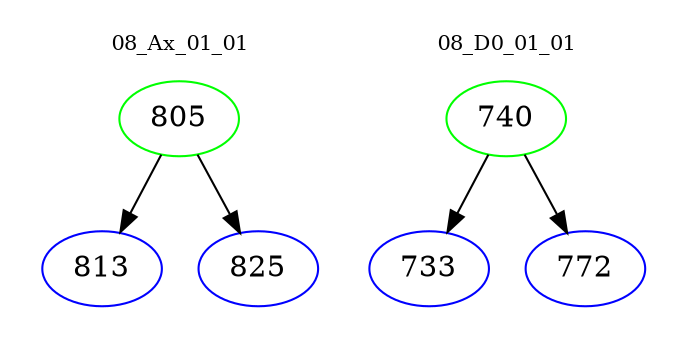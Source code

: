 digraph{
subgraph cluster_0 {
color = white
label = "08_Ax_01_01";
fontsize=10;
T0_805 [label="805", color="green"]
T0_805 -> T0_813 [color="black"]
T0_813 [label="813", color="blue"]
T0_805 -> T0_825 [color="black"]
T0_825 [label="825", color="blue"]
}
subgraph cluster_1 {
color = white
label = "08_D0_01_01";
fontsize=10;
T1_740 [label="740", color="green"]
T1_740 -> T1_733 [color="black"]
T1_733 [label="733", color="blue"]
T1_740 -> T1_772 [color="black"]
T1_772 [label="772", color="blue"]
}
}
